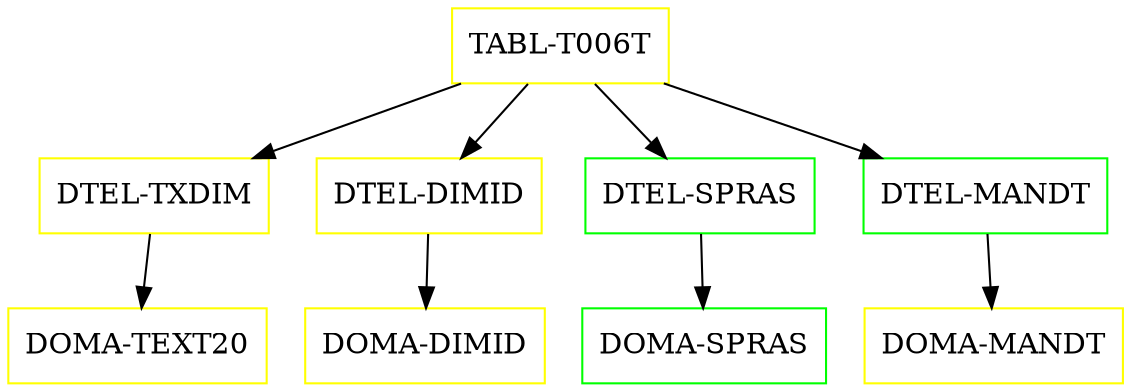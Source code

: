 digraph G {
  "TABL-T006T" [shape=box,color=yellow];
  "DTEL-TXDIM" [shape=box,color=yellow,URL="./DTEL_TXDIM.html"];
  "DOMA-TEXT20" [shape=box,color=yellow,URL="./DOMA_TEXT20.html"];
  "DTEL-DIMID" [shape=box,color=yellow,URL="./DTEL_DIMID.html"];
  "DOMA-DIMID" [shape=box,color=yellow,URL="./DOMA_DIMID.html"];
  "DTEL-SPRAS" [shape=box,color=green,URL="./DTEL_SPRAS.html"];
  "DOMA-SPRAS" [shape=box,color=green,URL="./DOMA_SPRAS.html"];
  "DTEL-MANDT" [shape=box,color=green,URL="./DTEL_MANDT.html"];
  "DOMA-MANDT" [shape=box,color=yellow,URL="./DOMA_MANDT.html"];
  "TABL-T006T" -> "DTEL-MANDT";
  "TABL-T006T" -> "DTEL-SPRAS";
  "TABL-T006T" -> "DTEL-DIMID";
  "TABL-T006T" -> "DTEL-TXDIM";
  "DTEL-TXDIM" -> "DOMA-TEXT20";
  "DTEL-DIMID" -> "DOMA-DIMID";
  "DTEL-SPRAS" -> "DOMA-SPRAS";
  "DTEL-MANDT" -> "DOMA-MANDT";
}
